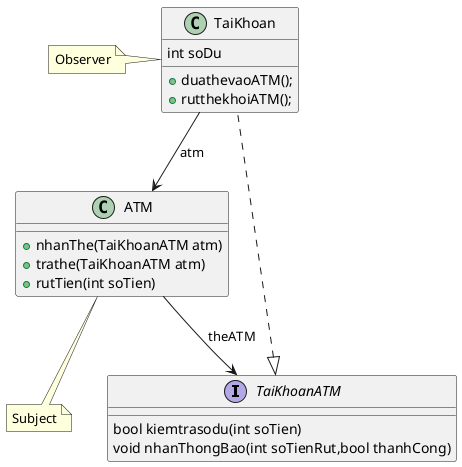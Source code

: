 @startuml
interface TaiKhoanATM{
    bool kiemtrasodu(int soTien)
    void nhanThongBao(int soTienRut,bool thanhCong)
}
class TaiKhoan{
    int soDu
    +duathevaoATM();
    +rutthekhoiATM();
}
class ATM{
    +nhanThe(TaiKhoanATM atm)
    +trathe(TaiKhoanATM atm)
    +rutTien(int soTien)
}
ATM-->TaiKhoanATM:theATM
TaiKhoanATM<|..TaiKhoan
TaiKhoan-->ATM:atm
note bottom of ATM
    Subject
end note
note left of TaiKhoan
    Observer
end note
@enduml